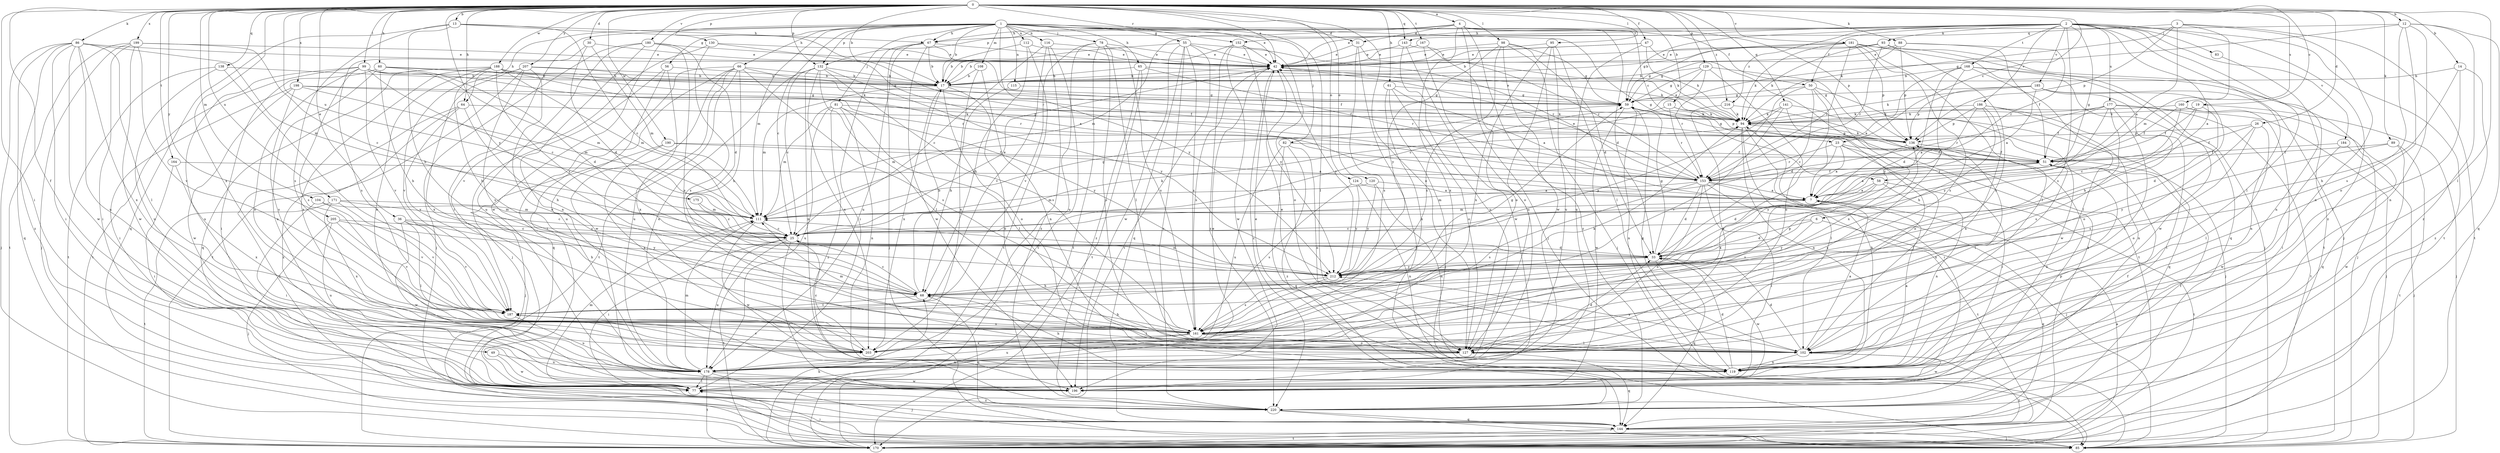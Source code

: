 strict digraph  {
0;
1;
2;
3;
4;
6;
7;
12;
13;
14;
15;
17;
19;
23;
25;
26;
30;
31;
33;
36;
42;
47;
49;
50;
51;
55;
56;
58;
59;
60;
61;
64;
65;
66;
67;
68;
77;
78;
81;
82;
83;
85;
86;
88;
89;
93;
94;
95;
98;
99;
102;
104;
108;
111;
112;
115;
116;
119;
120;
124;
127;
129;
130;
132;
136;
138;
141;
143;
144;
152;
153;
160;
161;
164;
167;
168;
170;
171;
175;
177;
178;
180;
181;
184;
185;
186;
187;
188;
190;
196;
198;
199;
203;
205;
207;
212;
216;
220;
0 -> 4  [label=a];
0 -> 12  [label=b];
0 -> 13  [label=b];
0 -> 14  [label=b];
0 -> 15  [label=b];
0 -> 17  [label=b];
0 -> 19  [label=c];
0 -> 23  [label=c];
0 -> 26  [label=d];
0 -> 30  [label=d];
0 -> 36  [label=e];
0 -> 42  [label=e];
0 -> 47  [label=f];
0 -> 49  [label=f];
0 -> 60  [label=h];
0 -> 61  [label=h];
0 -> 64  [label=h];
0 -> 77  [label=i];
0 -> 86  [label=k];
0 -> 88  [label=k];
0 -> 89  [label=k];
0 -> 95  [label=l];
0 -> 98  [label=l];
0 -> 99  [label=l];
0 -> 102  [label=l];
0 -> 104  [label=m];
0 -> 120  [label=o];
0 -> 124  [label=o];
0 -> 127  [label=o];
0 -> 129  [label=p];
0 -> 130  [label=p];
0 -> 132  [label=p];
0 -> 138  [label=q];
0 -> 141  [label=q];
0 -> 143  [label=q];
0 -> 152  [label=r];
0 -> 160  [label=s];
0 -> 164  [label=t];
0 -> 167  [label=t];
0 -> 171  [label=u];
0 -> 175  [label=u];
0 -> 180  [label=v];
0 -> 181  [label=v];
0 -> 188  [label=w];
0 -> 190  [label=w];
0 -> 198  [label=x];
0 -> 199  [label=x];
0 -> 203  [label=x];
0 -> 205  [label=y];
0 -> 207  [label=y];
0 -> 212  [label=y];
0 -> 216  [label=z];
1 -> 17  [label=b];
1 -> 23  [label=c];
1 -> 25  [label=c];
1 -> 31  [label=d];
1 -> 42  [label=e];
1 -> 55  [label=g];
1 -> 56  [label=g];
1 -> 58  [label=g];
1 -> 64  [label=h];
1 -> 65  [label=h];
1 -> 66  [label=h];
1 -> 67  [label=h];
1 -> 77  [label=i];
1 -> 78  [label=j];
1 -> 81  [label=j];
1 -> 82  [label=j];
1 -> 102  [label=l];
1 -> 108  [label=m];
1 -> 111  [label=m];
1 -> 112  [label=n];
1 -> 115  [label=n];
1 -> 116  [label=n];
1 -> 132  [label=p];
1 -> 196  [label=w];
1 -> 212  [label=y];
2 -> 6  [label=a];
2 -> 42  [label=e];
2 -> 50  [label=f];
2 -> 58  [label=g];
2 -> 59  [label=g];
2 -> 83  [label=j];
2 -> 85  [label=j];
2 -> 93  [label=k];
2 -> 102  [label=l];
2 -> 132  [label=p];
2 -> 152  [label=r];
2 -> 161  [label=s];
2 -> 168  [label=t];
2 -> 170  [label=t];
2 -> 177  [label=u];
2 -> 184  [label=v];
2 -> 185  [label=v];
2 -> 186  [label=v];
2 -> 216  [label=z];
2 -> 220  [label=z];
3 -> 7  [label=a];
3 -> 94  [label=k];
3 -> 111  [label=m];
3 -> 119  [label=n];
3 -> 136  [label=p];
3 -> 143  [label=q];
3 -> 170  [label=t];
4 -> 31  [label=d];
4 -> 33  [label=d];
4 -> 50  [label=f];
4 -> 67  [label=h];
4 -> 85  [label=j];
4 -> 111  [label=m];
4 -> 136  [label=p];
4 -> 196  [label=w];
4 -> 203  [label=x];
6 -> 25  [label=c];
6 -> 33  [label=d];
6 -> 144  [label=q];
6 -> 212  [label=y];
7 -> 111  [label=m];
12 -> 59  [label=g];
12 -> 67  [label=h];
12 -> 119  [label=n];
12 -> 127  [label=o];
12 -> 144  [label=q];
12 -> 161  [label=s];
12 -> 220  [label=z];
13 -> 25  [label=c];
13 -> 67  [label=h];
13 -> 68  [label=h];
13 -> 144  [label=q];
13 -> 153  [label=r];
13 -> 161  [label=s];
14 -> 17  [label=b];
14 -> 68  [label=h];
14 -> 102  [label=l];
14 -> 220  [label=z];
15 -> 94  [label=k];
15 -> 111  [label=m];
15 -> 136  [label=p];
15 -> 153  [label=r];
17 -> 59  [label=g];
17 -> 111  [label=m];
17 -> 119  [label=n];
17 -> 127  [label=o];
17 -> 203  [label=x];
19 -> 25  [label=c];
19 -> 33  [label=d];
19 -> 51  [label=f];
19 -> 85  [label=j];
19 -> 94  [label=k];
23 -> 7  [label=a];
23 -> 51  [label=f];
23 -> 77  [label=i];
23 -> 102  [label=l];
23 -> 153  [label=r];
23 -> 203  [label=x];
25 -> 33  [label=d];
25 -> 42  [label=e];
25 -> 77  [label=i];
25 -> 94  [label=k];
25 -> 170  [label=t];
25 -> 178  [label=u];
25 -> 220  [label=z];
26 -> 51  [label=f];
26 -> 102  [label=l];
26 -> 127  [label=o];
26 -> 136  [label=p];
26 -> 161  [label=s];
30 -> 33  [label=d];
30 -> 42  [label=e];
30 -> 111  [label=m];
30 -> 161  [label=s];
31 -> 42  [label=e];
31 -> 85  [label=j];
31 -> 94  [label=k];
31 -> 161  [label=s];
33 -> 59  [label=g];
33 -> 144  [label=q];
33 -> 196  [label=w];
33 -> 212  [label=y];
36 -> 25  [label=c];
36 -> 68  [label=h];
36 -> 102  [label=l];
36 -> 187  [label=v];
36 -> 196  [label=w];
42 -> 17  [label=b];
42 -> 161  [label=s];
42 -> 212  [label=y];
42 -> 220  [label=z];
47 -> 17  [label=b];
47 -> 42  [label=e];
47 -> 94  [label=k];
47 -> 170  [label=t];
47 -> 178  [label=u];
49 -> 178  [label=u];
49 -> 196  [label=w];
50 -> 25  [label=c];
50 -> 33  [label=d];
50 -> 59  [label=g];
50 -> 153  [label=r];
50 -> 196  [label=w];
50 -> 203  [label=x];
51 -> 7  [label=a];
51 -> 119  [label=n];
51 -> 153  [label=r];
51 -> 203  [label=x];
55 -> 17  [label=b];
55 -> 42  [label=e];
55 -> 144  [label=q];
55 -> 153  [label=r];
55 -> 161  [label=s];
55 -> 170  [label=t];
55 -> 196  [label=w];
55 -> 220  [label=z];
56 -> 17  [label=b];
56 -> 85  [label=j];
56 -> 178  [label=u];
56 -> 203  [label=x];
58 -> 7  [label=a];
58 -> 33  [label=d];
58 -> 119  [label=n];
58 -> 161  [label=s];
58 -> 170  [label=t];
59 -> 42  [label=e];
59 -> 94  [label=k];
59 -> 119  [label=n];
59 -> 196  [label=w];
60 -> 17  [label=b];
60 -> 33  [label=d];
60 -> 68  [label=h];
60 -> 77  [label=i];
60 -> 94  [label=k];
60 -> 178  [label=u];
61 -> 7  [label=a];
61 -> 59  [label=g];
61 -> 85  [label=j];
61 -> 127  [label=o];
61 -> 203  [label=x];
64 -> 68  [label=h];
64 -> 85  [label=j];
64 -> 94  [label=k];
64 -> 187  [label=v];
64 -> 220  [label=z];
65 -> 17  [label=b];
65 -> 94  [label=k];
65 -> 153  [label=r];
65 -> 170  [label=t];
65 -> 220  [label=z];
66 -> 17  [label=b];
66 -> 51  [label=f];
66 -> 68  [label=h];
66 -> 77  [label=i];
66 -> 144  [label=q];
66 -> 161  [label=s];
66 -> 170  [label=t];
66 -> 178  [label=u];
66 -> 196  [label=w];
67 -> 17  [label=b];
67 -> 42  [label=e];
67 -> 51  [label=f];
67 -> 77  [label=i];
67 -> 85  [label=j];
67 -> 178  [label=u];
67 -> 196  [label=w];
68 -> 17  [label=b];
68 -> 25  [label=c];
68 -> 59  [label=g];
68 -> 144  [label=q];
68 -> 187  [label=v];
77 -> 42  [label=e];
77 -> 51  [label=f];
77 -> 111  [label=m];
77 -> 220  [label=z];
78 -> 42  [label=e];
78 -> 102  [label=l];
78 -> 127  [label=o];
78 -> 161  [label=s];
78 -> 170  [label=t];
78 -> 178  [label=u];
78 -> 187  [label=v];
81 -> 94  [label=k];
81 -> 102  [label=l];
81 -> 111  [label=m];
81 -> 119  [label=n];
81 -> 178  [label=u];
81 -> 212  [label=y];
81 -> 220  [label=z];
82 -> 51  [label=f];
82 -> 127  [label=o];
82 -> 144  [label=q];
82 -> 178  [label=u];
82 -> 220  [label=z];
83 -> 119  [label=n];
85 -> 77  [label=i];
86 -> 42  [label=e];
86 -> 77  [label=i];
86 -> 85  [label=j];
86 -> 102  [label=l];
86 -> 111  [label=m];
86 -> 144  [label=q];
86 -> 178  [label=u];
86 -> 196  [label=w];
86 -> 203  [label=x];
86 -> 220  [label=z];
88 -> 42  [label=e];
88 -> 51  [label=f];
88 -> 59  [label=g];
88 -> 136  [label=p];
88 -> 153  [label=r];
89 -> 51  [label=f];
89 -> 170  [label=t];
89 -> 196  [label=w];
89 -> 212  [label=y];
93 -> 17  [label=b];
93 -> 42  [label=e];
93 -> 94  [label=k];
93 -> 153  [label=r];
93 -> 161  [label=s];
93 -> 170  [label=t];
94 -> 42  [label=e];
94 -> 77  [label=i];
94 -> 102  [label=l];
94 -> 119  [label=n];
94 -> 136  [label=p];
95 -> 42  [label=e];
95 -> 102  [label=l];
95 -> 127  [label=o];
95 -> 178  [label=u];
95 -> 203  [label=x];
98 -> 33  [label=d];
98 -> 42  [label=e];
98 -> 59  [label=g];
98 -> 85  [label=j];
98 -> 161  [label=s];
98 -> 212  [label=y];
98 -> 220  [label=z];
99 -> 17  [label=b];
99 -> 25  [label=c];
99 -> 111  [label=m];
99 -> 127  [label=o];
99 -> 153  [label=r];
99 -> 161  [label=s];
99 -> 170  [label=t];
99 -> 178  [label=u];
99 -> 187  [label=v];
102 -> 7  [label=a];
102 -> 33  [label=d];
102 -> 119  [label=n];
102 -> 170  [label=t];
102 -> 196  [label=w];
102 -> 212  [label=y];
104 -> 77  [label=i];
104 -> 111  [label=m];
104 -> 187  [label=v];
108 -> 17  [label=b];
108 -> 119  [label=n];
108 -> 203  [label=x];
111 -> 25  [label=c];
111 -> 59  [label=g];
111 -> 196  [label=w];
112 -> 17  [label=b];
112 -> 42  [label=e];
112 -> 68  [label=h];
112 -> 170  [label=t];
115 -> 59  [label=g];
115 -> 68  [label=h];
116 -> 25  [label=c];
116 -> 42  [label=e];
116 -> 170  [label=t];
116 -> 187  [label=v];
116 -> 220  [label=z];
119 -> 33  [label=d];
119 -> 42  [label=e];
119 -> 59  [label=g];
119 -> 68  [label=h];
119 -> 94  [label=k];
120 -> 7  [label=a];
120 -> 111  [label=m];
120 -> 119  [label=n];
120 -> 212  [label=y];
124 -> 7  [label=a];
124 -> 119  [label=n];
124 -> 161  [label=s];
124 -> 212  [label=y];
127 -> 33  [label=d];
127 -> 42  [label=e];
127 -> 144  [label=q];
127 -> 178  [label=u];
129 -> 17  [label=b];
129 -> 25  [label=c];
129 -> 59  [label=g];
129 -> 127  [label=o];
129 -> 153  [label=r];
129 -> 170  [label=t];
130 -> 7  [label=a];
130 -> 42  [label=e];
130 -> 161  [label=s];
130 -> 187  [label=v];
132 -> 17  [label=b];
132 -> 25  [label=c];
132 -> 102  [label=l];
132 -> 119  [label=n];
132 -> 161  [label=s];
132 -> 178  [label=u];
132 -> 203  [label=x];
132 -> 212  [label=y];
136 -> 51  [label=f];
136 -> 59  [label=g];
136 -> 94  [label=k];
136 -> 102  [label=l];
136 -> 203  [label=x];
136 -> 212  [label=y];
138 -> 17  [label=b];
138 -> 170  [label=t];
138 -> 178  [label=u];
138 -> 187  [label=v];
141 -> 94  [label=k];
141 -> 127  [label=o];
141 -> 144  [label=q];
141 -> 187  [label=v];
141 -> 212  [label=y];
143 -> 42  [label=e];
143 -> 153  [label=r];
143 -> 178  [label=u];
143 -> 196  [label=w];
144 -> 85  [label=j];
144 -> 170  [label=t];
152 -> 17  [label=b];
152 -> 42  [label=e];
152 -> 127  [label=o];
152 -> 196  [label=w];
152 -> 212  [label=y];
152 -> 220  [label=z];
153 -> 7  [label=a];
153 -> 33  [label=d];
153 -> 42  [label=e];
153 -> 51  [label=f];
153 -> 77  [label=i];
153 -> 85  [label=j];
153 -> 111  [label=m];
153 -> 127  [label=o];
153 -> 161  [label=s];
153 -> 170  [label=t];
160 -> 25  [label=c];
160 -> 51  [label=f];
160 -> 77  [label=i];
160 -> 94  [label=k];
160 -> 144  [label=q];
161 -> 68  [label=h];
161 -> 94  [label=k];
161 -> 102  [label=l];
161 -> 111  [label=m];
161 -> 127  [label=o];
161 -> 178  [label=u];
161 -> 203  [label=x];
164 -> 77  [label=i];
164 -> 153  [label=r];
164 -> 203  [label=x];
167 -> 42  [label=e];
167 -> 127  [label=o];
167 -> 178  [label=u];
168 -> 7  [label=a];
168 -> 17  [label=b];
168 -> 33  [label=d];
168 -> 85  [label=j];
168 -> 102  [label=l];
168 -> 196  [label=w];
168 -> 212  [label=y];
170 -> 7  [label=a];
170 -> 68  [label=h];
171 -> 25  [label=c];
171 -> 111  [label=m];
171 -> 170  [label=t];
171 -> 187  [label=v];
171 -> 203  [label=x];
175 -> 25  [label=c];
175 -> 111  [label=m];
177 -> 51  [label=f];
177 -> 85  [label=j];
177 -> 94  [label=k];
177 -> 102  [label=l];
177 -> 153  [label=r];
177 -> 161  [label=s];
177 -> 170  [label=t];
177 -> 212  [label=y];
178 -> 7  [label=a];
178 -> 77  [label=i];
178 -> 85  [label=j];
178 -> 111  [label=m];
178 -> 170  [label=t];
178 -> 196  [label=w];
180 -> 33  [label=d];
180 -> 42  [label=e];
180 -> 85  [label=j];
180 -> 119  [label=n];
180 -> 161  [label=s];
180 -> 178  [label=u];
181 -> 42  [label=e];
181 -> 59  [label=g];
181 -> 85  [label=j];
181 -> 94  [label=k];
181 -> 102  [label=l];
181 -> 136  [label=p];
181 -> 144  [label=q];
181 -> 153  [label=r];
181 -> 161  [label=s];
184 -> 51  [label=f];
184 -> 85  [label=j];
184 -> 196  [label=w];
185 -> 7  [label=a];
185 -> 59  [label=g];
185 -> 68  [label=h];
185 -> 94  [label=k];
185 -> 119  [label=n];
185 -> 127  [label=o];
185 -> 136  [label=p];
186 -> 7  [label=a];
186 -> 68  [label=h];
186 -> 77  [label=i];
186 -> 94  [label=k];
186 -> 119  [label=n];
186 -> 136  [label=p];
186 -> 203  [label=x];
187 -> 102  [label=l];
187 -> 136  [label=p];
187 -> 161  [label=s];
187 -> 178  [label=u];
188 -> 17  [label=b];
188 -> 59  [label=g];
188 -> 68  [label=h];
188 -> 111  [label=m];
188 -> 127  [label=o];
188 -> 144  [label=q];
188 -> 153  [label=r];
188 -> 203  [label=x];
188 -> 212  [label=y];
190 -> 7  [label=a];
190 -> 51  [label=f];
190 -> 85  [label=j];
190 -> 203  [label=x];
198 -> 59  [label=g];
198 -> 77  [label=i];
198 -> 111  [label=m];
198 -> 136  [label=p];
198 -> 161  [label=s];
198 -> 196  [label=w];
199 -> 25  [label=c];
199 -> 42  [label=e];
199 -> 77  [label=i];
199 -> 85  [label=j];
199 -> 170  [label=t];
199 -> 187  [label=v];
199 -> 196  [label=w];
203 -> 25  [label=c];
203 -> 187  [label=v];
205 -> 25  [label=c];
205 -> 85  [label=j];
205 -> 178  [label=u];
205 -> 187  [label=v];
205 -> 212  [label=y];
207 -> 17  [label=b];
207 -> 51  [label=f];
207 -> 127  [label=o];
207 -> 161  [label=s];
207 -> 170  [label=t];
207 -> 187  [label=v];
207 -> 203  [label=x];
212 -> 68  [label=h];
212 -> 111  [label=m];
212 -> 161  [label=s];
216 -> 85  [label=j];
216 -> 94  [label=k];
216 -> 127  [label=o];
220 -> 51  [label=f];
220 -> 85  [label=j];
220 -> 136  [label=p];
220 -> 144  [label=q];
}
